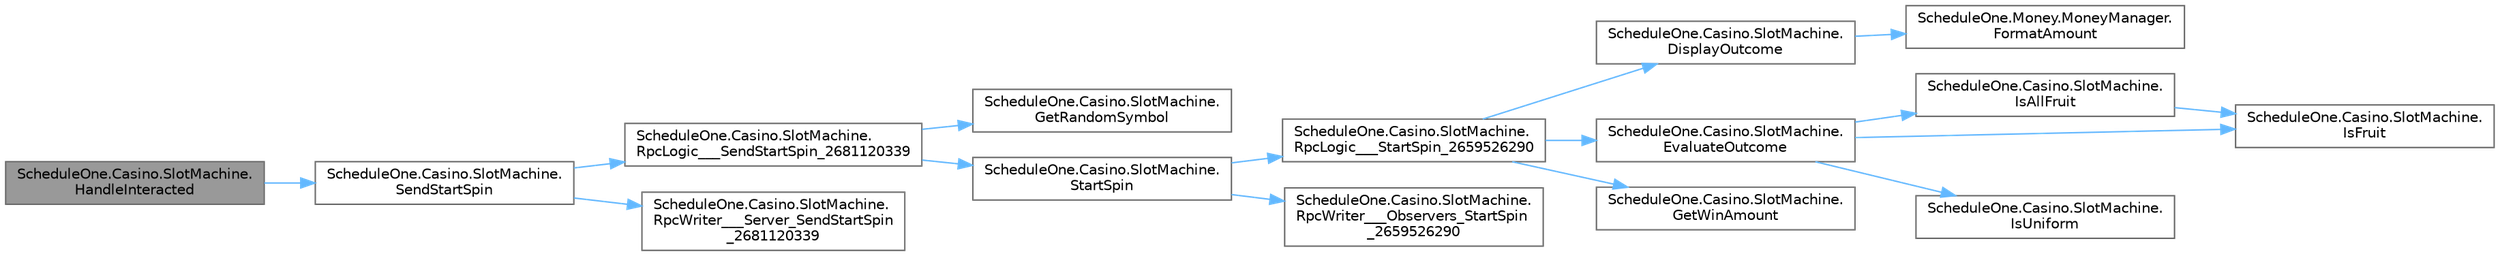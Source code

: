 digraph "ScheduleOne.Casino.SlotMachine.HandleInteracted"
{
 // LATEX_PDF_SIZE
  bgcolor="transparent";
  edge [fontname=Helvetica,fontsize=10,labelfontname=Helvetica,labelfontsize=10];
  node [fontname=Helvetica,fontsize=10,shape=box,height=0.2,width=0.4];
  rankdir="LR";
  Node1 [id="Node000001",label="ScheduleOne.Casino.SlotMachine.\lHandleInteracted",height=0.2,width=0.4,color="gray40", fillcolor="grey60", style="filled", fontcolor="black",tooltip=" "];
  Node1 -> Node2 [id="edge1_Node000001_Node000002",color="steelblue1",style="solid",tooltip=" "];
  Node2 [id="Node000002",label="ScheduleOne.Casino.SlotMachine.\lSendStartSpin",height=0.2,width=0.4,color="grey40", fillcolor="white", style="filled",URL="$class_schedule_one_1_1_casino_1_1_slot_machine.html#ac6f286e9d42f208bf7f9dc384a4fd565",tooltip=" "];
  Node2 -> Node3 [id="edge2_Node000002_Node000003",color="steelblue1",style="solid",tooltip=" "];
  Node3 [id="Node000003",label="ScheduleOne.Casino.SlotMachine.\lRpcLogic___SendStartSpin_2681120339",height=0.2,width=0.4,color="grey40", fillcolor="white", style="filled",URL="$class_schedule_one_1_1_casino_1_1_slot_machine.html#af8484b9d441ed21d22e7ca468baabc21",tooltip=" "];
  Node3 -> Node4 [id="edge3_Node000003_Node000004",color="steelblue1",style="solid",tooltip=" "];
  Node4 [id="Node000004",label="ScheduleOne.Casino.SlotMachine.\lGetRandomSymbol",height=0.2,width=0.4,color="grey40", fillcolor="white", style="filled",URL="$class_schedule_one_1_1_casino_1_1_slot_machine.html#aa98085eaabb93f36bed10b86c379783f",tooltip=" "];
  Node3 -> Node5 [id="edge4_Node000003_Node000005",color="steelblue1",style="solid",tooltip=" "];
  Node5 [id="Node000005",label="ScheduleOne.Casino.SlotMachine.\lStartSpin",height=0.2,width=0.4,color="grey40", fillcolor="white", style="filled",URL="$class_schedule_one_1_1_casino_1_1_slot_machine.html#afd64e6b0f59291b492c2e83e134c17ea",tooltip=" "];
  Node5 -> Node6 [id="edge5_Node000005_Node000006",color="steelblue1",style="solid",tooltip=" "];
  Node6 [id="Node000006",label="ScheduleOne.Casino.SlotMachine.\lRpcLogic___StartSpin_2659526290",height=0.2,width=0.4,color="grey40", fillcolor="white", style="filled",URL="$class_schedule_one_1_1_casino_1_1_slot_machine.html#a5d66859f79e00221b95b83d715ca7d1f",tooltip=" "];
  Node6 -> Node7 [id="edge6_Node000006_Node000007",color="steelblue1",style="solid",tooltip=" "];
  Node7 [id="Node000007",label="ScheduleOne.Casino.SlotMachine.\lDisplayOutcome",height=0.2,width=0.4,color="grey40", fillcolor="white", style="filled",URL="$class_schedule_one_1_1_casino_1_1_slot_machine.html#a0c94dae6a9e612bae25e82e03151855c",tooltip=" "];
  Node7 -> Node8 [id="edge7_Node000007_Node000008",color="steelblue1",style="solid",tooltip=" "];
  Node8 [id="Node000008",label="ScheduleOne.Money.MoneyManager.\lFormatAmount",height=0.2,width=0.4,color="grey40", fillcolor="white", style="filled",URL="$class_schedule_one_1_1_money_1_1_money_manager.html#a78b4073a7950bbf638996b8e16ac18e5",tooltip=" "];
  Node6 -> Node9 [id="edge8_Node000006_Node000009",color="steelblue1",style="solid",tooltip=" "];
  Node9 [id="Node000009",label="ScheduleOne.Casino.SlotMachine.\lEvaluateOutcome",height=0.2,width=0.4,color="grey40", fillcolor="white", style="filled",URL="$class_schedule_one_1_1_casino_1_1_slot_machine.html#ad757cc169597f9656b7e15e3ca423acd",tooltip=" "];
  Node9 -> Node10 [id="edge9_Node000009_Node000010",color="steelblue1",style="solid",tooltip=" "];
  Node10 [id="Node000010",label="ScheduleOne.Casino.SlotMachine.\lIsAllFruit",height=0.2,width=0.4,color="grey40", fillcolor="white", style="filled",URL="$class_schedule_one_1_1_casino_1_1_slot_machine.html#af454e6d8dc71761eb72c609a2e9cfde7",tooltip=" "];
  Node10 -> Node11 [id="edge10_Node000010_Node000011",color="steelblue1",style="solid",tooltip=" "];
  Node11 [id="Node000011",label="ScheduleOne.Casino.SlotMachine.\lIsFruit",height=0.2,width=0.4,color="grey40", fillcolor="white", style="filled",URL="$class_schedule_one_1_1_casino_1_1_slot_machine.html#ab63bf532dba3d74dcee95901e4050cef",tooltip=" "];
  Node9 -> Node11 [id="edge11_Node000009_Node000011",color="steelblue1",style="solid",tooltip=" "];
  Node9 -> Node12 [id="edge12_Node000009_Node000012",color="steelblue1",style="solid",tooltip=" "];
  Node12 [id="Node000012",label="ScheduleOne.Casino.SlotMachine.\lIsUniform",height=0.2,width=0.4,color="grey40", fillcolor="white", style="filled",URL="$class_schedule_one_1_1_casino_1_1_slot_machine.html#afc41687dba5ebc4acd9fd360478c753e",tooltip=" "];
  Node6 -> Node13 [id="edge13_Node000006_Node000013",color="steelblue1",style="solid",tooltip=" "];
  Node13 [id="Node000013",label="ScheduleOne.Casino.SlotMachine.\lGetWinAmount",height=0.2,width=0.4,color="grey40", fillcolor="white", style="filled",URL="$class_schedule_one_1_1_casino_1_1_slot_machine.html#a98831df84a3d0fb164dfd965f9372f3a",tooltip=" "];
  Node5 -> Node14 [id="edge14_Node000005_Node000014",color="steelblue1",style="solid",tooltip=" "];
  Node14 [id="Node000014",label="ScheduleOne.Casino.SlotMachine.\lRpcWriter___Observers_StartSpin\l_2659526290",height=0.2,width=0.4,color="grey40", fillcolor="white", style="filled",URL="$class_schedule_one_1_1_casino_1_1_slot_machine.html#ad3aa0ea3b4e2d8f8116a9b8877bae5ed",tooltip=" "];
  Node2 -> Node15 [id="edge15_Node000002_Node000015",color="steelblue1",style="solid",tooltip=" "];
  Node15 [id="Node000015",label="ScheduleOne.Casino.SlotMachine.\lRpcWriter___Server_SendStartSpin\l_2681120339",height=0.2,width=0.4,color="grey40", fillcolor="white", style="filled",URL="$class_schedule_one_1_1_casino_1_1_slot_machine.html#a650a0dd803f6b574c713ba14de7015e9",tooltip=" "];
}
